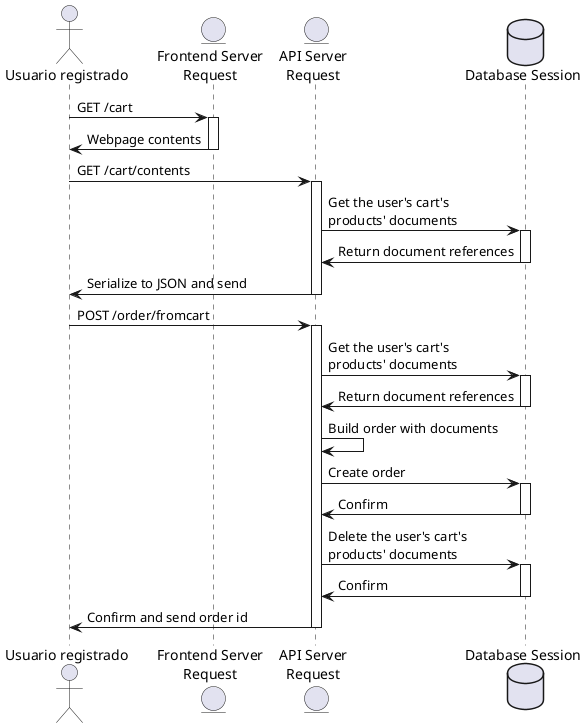 @startuml sequence1

actor "Usuario registrado" as user
entity "Frontend Server\nRequest" as fe
entity "API Server\nRequest" as api
database "Database Session" as db

user -> fe : GET /cart
activate fe
fe -> user : Webpage contents
deactivate fe
user -> api : GET /cart/contents
activate api
api -> db : Get the user's cart's\nproducts' documents
activate db
db -> api : Return document references
deactivate db
api -> user : Serialize to JSON and send
deactivate api
user -> api : POST /order/fromcart
activate api
api -> db : Get the user's cart's\nproducts' documents
activate db
db -> api : Return document references
deactivate db
api -> api : Build order with documents
api -> db : Create order
activate db
db -> api : Confirm
deactivate db
api -> db : Delete the user's cart's\nproducts' documents
activate db
db -> api : Confirm
deactivate db
api -> user : Confirm and send order id
deactivate api

@enduml

@startuml state1
hide empty description

[*] --> Initiated
Initiated --> Preparing : notified warehouse
Initiated --> Cancelled : user-cancelled
Preparing --> Sent : prepared
Preparing --> Cancelled : user-cancelled
Sent --> Delivered : reached\ndestination
Sent --> Lost : failed to\ndeliver
Lost --> Preparing : not found
Lost --> Sent : found
Delivered --> [*]
Cancelled --> [*]

@enduml

@startuml state2
hide empty description

[*] --> Initiated
Initiated --> PreparingForLocal : notified providers
Initiated --> Cancelled : user-cancelled
PreparingForLocal --> SentToLocal : prepared
PreparingForLocal --> Cancelled : user-cancelled
SentToLocal --> DeliveredToLocal : reached\ndestination
SentToLocal --> Lost : failed to\ndeliver
Lost --> PreparingForLocal : not found
Lost --> SentToLocal : found
DeliveredToLocal --> PreparingLocally : received
PreparingLocally --> SentToUser : prepared
SentToUser --> DeliveredToUser : reached\ndestination
SentToUser --> LostLocally : failed to\ndeliver
LostLocally --> PreparingLocally : not found
LostLocally --> SentToUser : found
DeliveredToUser --> [*]
Cancelled --> [*]

@enduml